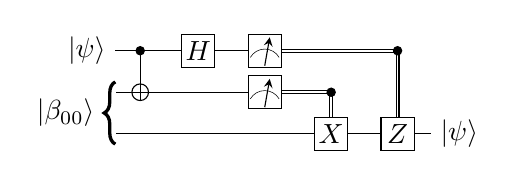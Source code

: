 %! \usetikzlibrary{decorations.pathreplacing,decorations.pathmorphing}
\begin{tikzpicture}[scale=1.0,x=1pt,y=1pt]
\filldraw[color=white] (0.0, -7.5) rectangle (114.0, 37.5);
% Drawing wires
% Line 1: a W |\psi\rangle
\draw[color=black] (0.0,30.0) -- (54.0,30.0);
\draw[color=black] (54.0,29.5) -- (102.0,29.5);
\draw[color=black] (54.0,30.5) -- (102.0,30.5);
\draw[color=black] (0.0,30.0) node[left] {$|\psi\rangle$};
% Line 2: b c W |\beta_{00}\rangle<
\draw[color=black] (0.0,15.0) -- (54.0,15.0);
\draw[color=black] (54.0,14.5) -- (78.0,14.5);
\draw[color=black] (54.0,15.5) -- (78.0,15.5);
%   Deferring wire label at (0.0,15.0)
% Line 2: b c W |\beta_{00}\rangle<
\draw[color=black] (0.0,0.0) -- (114.0,0.0);
\filldraw[color=white,fill=white] (0.0,-3.75) rectangle (-4.0,18.75);
\draw[decorate,decoration={brace,amplitude = 4.0pt},very thick] (0.0,-3.75) -- (0.0,18.75);
\draw[color=black] (-4.0,7.5) node[left] {$|\beta_{00}\rangle$};
% Done with wires; drawing gates
% Line 4: a +b
\draw (9.0,30.0) -- (9.0,15.0);
\filldraw (9.0, 30.0) circle(1.5pt);
\begin{scope}
\draw[fill=white] (9.0, 15.0) circle(3.0pt);
\clip (9.0, 15.0) circle(3.0pt);
\draw (6.0, 15.0) -- (12.0, 15.0);
\draw (9.0, 12.0) -- (9.0, 18.0);
\end{scope}
% Line 5: a H
\begin{scope}
\draw[fill=white] (30.0, 30.0) +(-45.0:8.485pt and 8.485pt) -- +(45.0:8.485pt and 8.485pt) -- +(135.0:8.485pt and 8.485pt) -- +(225.0:8.485pt and 8.485pt) -- cycle;
\clip (30.0, 30.0) +(-45.0:8.485pt and 8.485pt) -- +(45.0:8.485pt and 8.485pt) -- +(135.0:8.485pt and 8.485pt) -- +(225.0:8.485pt and 8.485pt) -- cycle;
\draw (30.0, 30.0) node {$H$};
\end{scope}
% Line 6: a b M
\draw[fill=white] (48.0, 24.0) rectangle (60.0, 36.0);
\draw[very thin] (54.0, 30.6) arc (90:150:6.0pt);
\draw[very thin] (54.0, 30.6) arc (90:30:6.0pt);
\draw[->,>=stealth] (54.0, 24.6) -- +(80:10.392pt);
\draw[fill=white] (48.0, 9.0) rectangle (60.0, 21.0);
\draw[very thin] (54.0, 15.6) arc (90:150:6.0pt);
\draw[very thin] (54.0, 15.6) arc (90:30:6.0pt);
\draw[->,>=stealth] (54.0, 9.6) -- +(80:10.392pt);
% Line 7: c X b:owire
\draw (77.5,15.0) -- (77.5,0.0);
\draw (78.5,15.0) -- (78.5,0.0);
\begin{scope}
\draw[fill=white] (78.0, -0.0) +(-45.0:8.485pt and 8.485pt) -- +(45.0:8.485pt and 8.485pt) -- +(135.0:8.485pt and 8.485pt) -- +(225.0:8.485pt and 8.485pt) -- cycle;
\clip (78.0, -0.0) +(-45.0:8.485pt and 8.485pt) -- +(45.0:8.485pt and 8.485pt) -- +(135.0:8.485pt and 8.485pt) -- +(225.0:8.485pt and 8.485pt) -- cycle;
\draw (78.0, -0.0) node {$X$};
\end{scope}
\filldraw (78.0, 15.0) circle(1.5pt);
% Line 8: c Z a:owire
\draw (101.5,30.0) -- (101.5,0.0);
\draw (102.5,30.0) -- (102.5,0.0);
\begin{scope}
\draw[fill=white] (102.0, -0.0) +(-45.0:8.485pt and 8.485pt) -- +(45.0:8.485pt and 8.485pt) -- +(135.0:8.485pt and 8.485pt) -- +(225.0:8.485pt and 8.485pt) -- cycle;
\clip (102.0, -0.0) +(-45.0:8.485pt and 8.485pt) -- +(45.0:8.485pt and 8.485pt) -- +(135.0:8.485pt and 8.485pt) -- +(225.0:8.485pt and 8.485pt) -- cycle;
\draw (102.0, -0.0) node {$Z$};
\end{scope}
\filldraw (102.0, 30.0) circle(1.5pt);
% Done with gates; drawing ending labels
\draw[color=black] (114.0,0.0) node[right] {$|\psi\rangle$};
% Done with ending labels; drawing cut lines and comments
% Done with comments
\end{tikzpicture}
